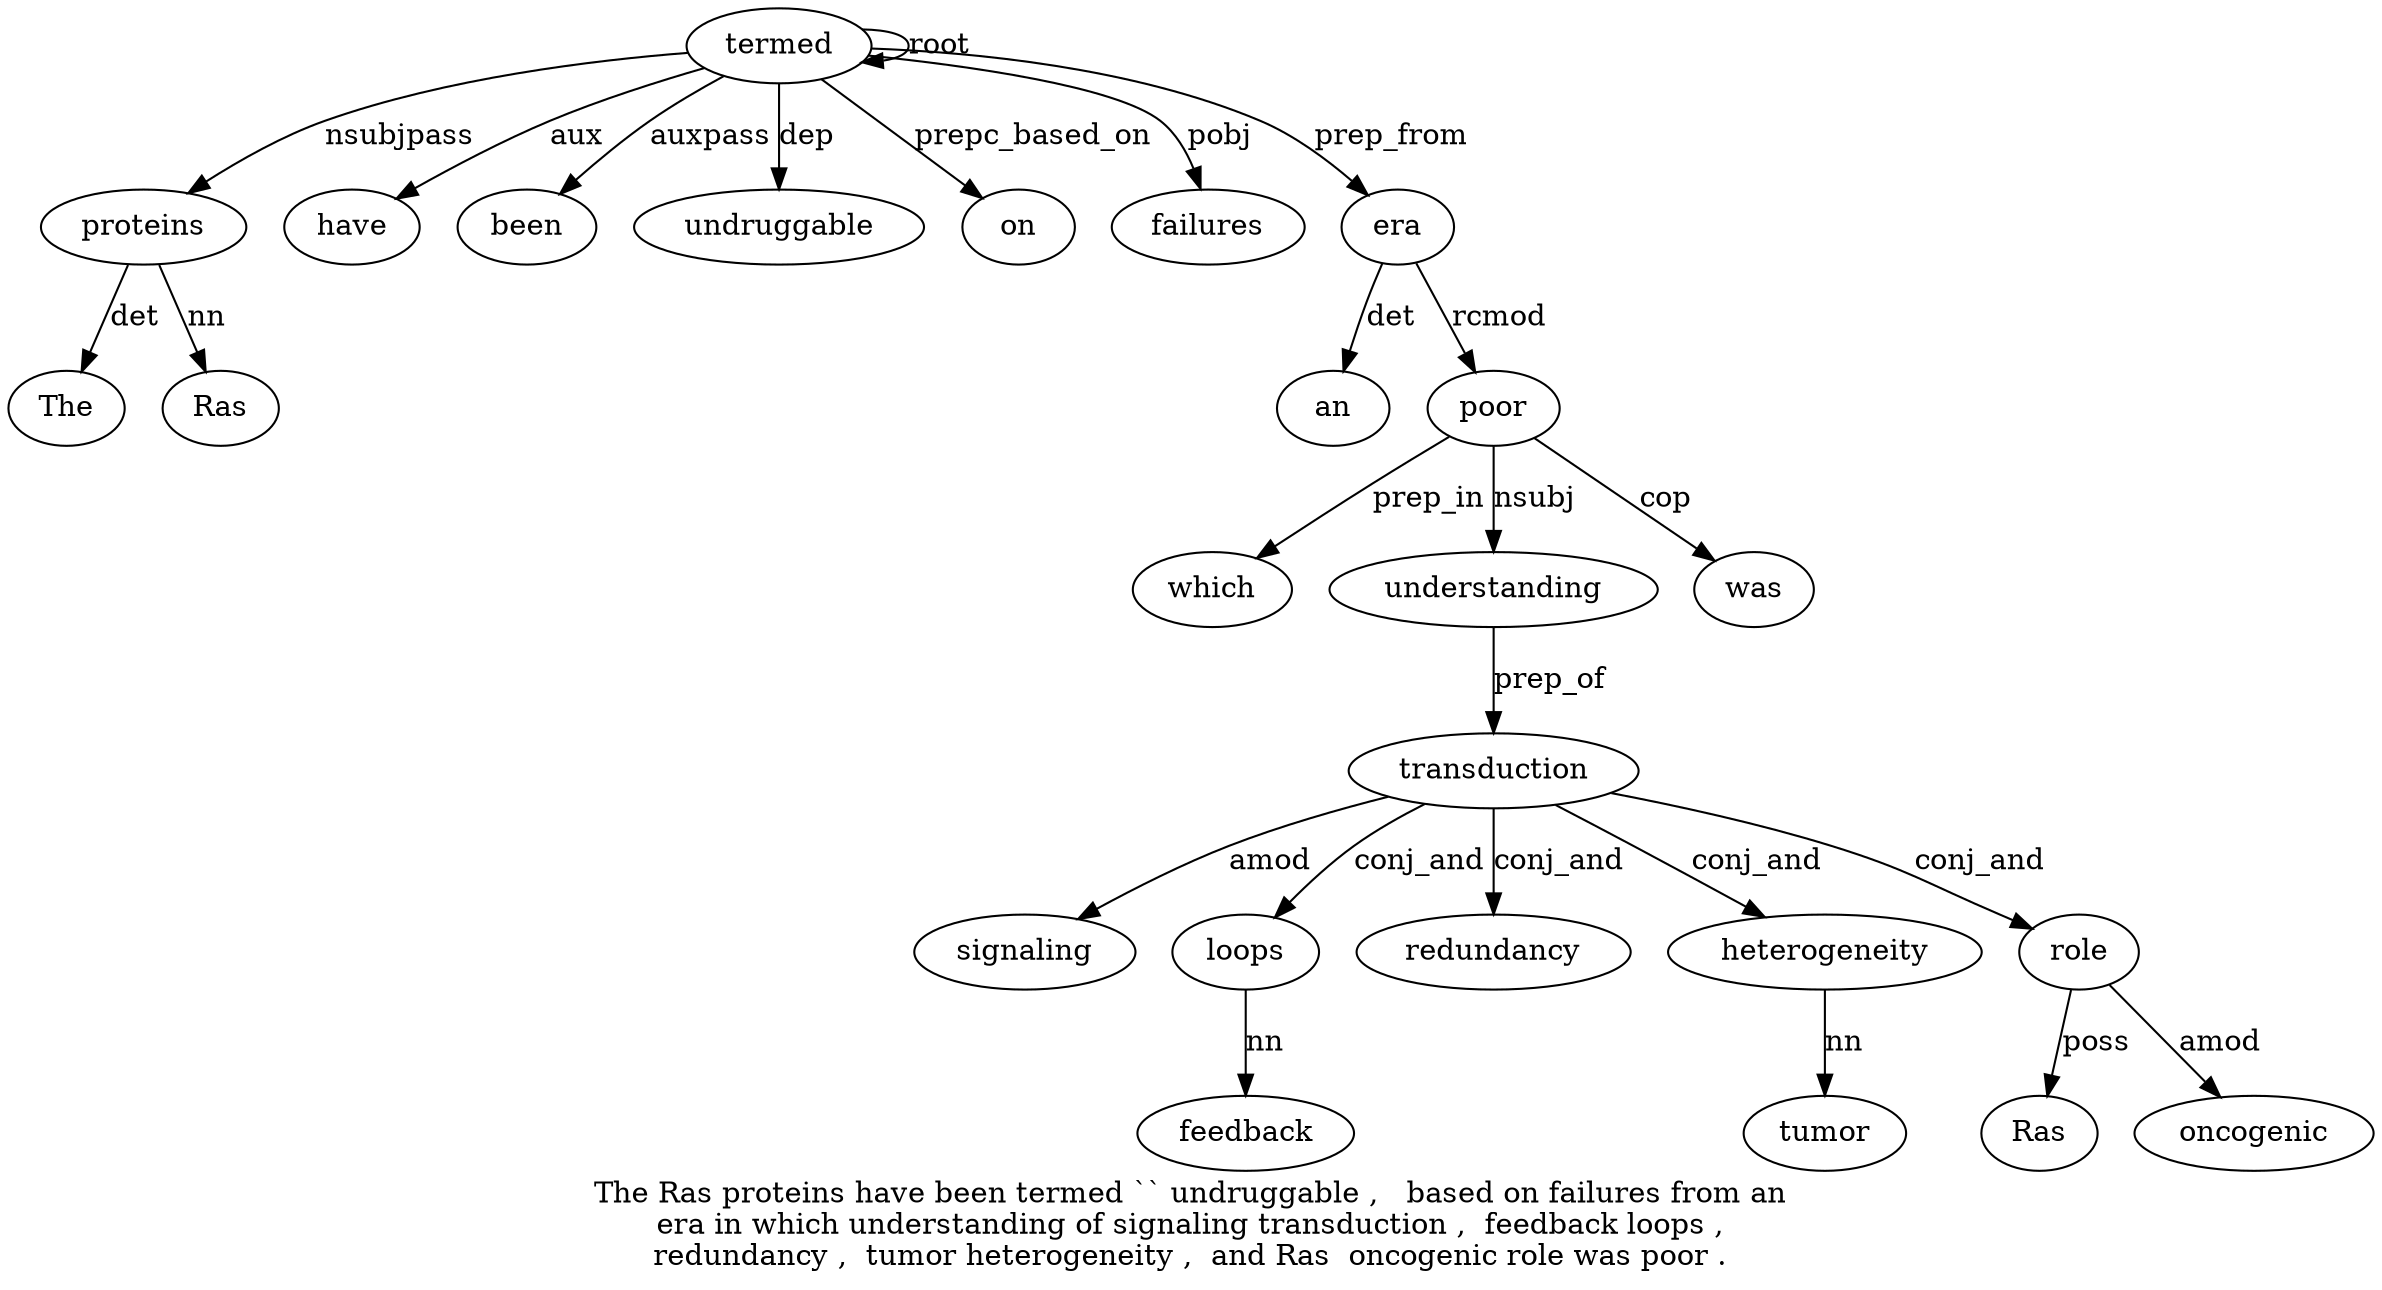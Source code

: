 digraph "The Ras proteins have been termed `` undruggable ,   based on failures from an era in which understanding of signaling transduction ,  feedback loops ,  redundancy ,  tumor heterogeneity ,  and Ras  oncogenic role was poor ." {
label="The Ras proteins have been termed `` undruggable ,   based on failures from an
era in which understanding of signaling transduction ,  feedback loops ,
redundancy ,  tumor heterogeneity ,  and Ras  oncogenic role was poor .";
proteins3 [style=filled, fillcolor=white, label=proteins];
The1 [style=filled, fillcolor=white, label=The];
proteins3 -> The1  [label=det];
Ras2 [style=filled, fillcolor=white, label=Ras];
proteins3 -> Ras2  [label=nn];
termed6 [style=filled, fillcolor=white, label=termed];
termed6 -> proteins3  [label=nsubjpass];
have4 [style=filled, fillcolor=white, label=have];
termed6 -> have4  [label=aux];
been5 [style=filled, fillcolor=white, label=been];
termed6 -> been5  [label=auxpass];
termed6 -> termed6  [label=root];
undruggable8 [style=filled, fillcolor=white, label=undruggable];
termed6 -> undruggable8  [label=dep];
on12 [style=filled, fillcolor=white, label=on];
termed6 -> on12  [label=prepc_based_on];
failures13 [style=filled, fillcolor=white, label=failures];
termed6 -> failures13  [label=pobj];
era16 [style=filled, fillcolor=white, label=era];
an15 [style=filled, fillcolor=white, label=an];
era16 -> an15  [label=det];
termed6 -> era16  [label=prep_from];
poor38 [style=filled, fillcolor=white, label=poor];
which18 [style=filled, fillcolor=white, label=which];
poor38 -> which18  [label=prep_in];
understanding19 [style=filled, fillcolor=white, label=understanding];
poor38 -> understanding19  [label=nsubj];
transduction22 [style=filled, fillcolor=white, label=transduction];
signaling21 [style=filled, fillcolor=white, label=signaling];
transduction22 -> signaling21  [label=amod];
understanding19 -> transduction22  [label=prep_of];
loops25 [style=filled, fillcolor=white, label=loops];
feedback24 [style=filled, fillcolor=white, label=feedback];
loops25 -> feedback24  [label=nn];
transduction22 -> loops25  [label=conj_and];
redundancy27 [style=filled, fillcolor=white, label=redundancy];
transduction22 -> redundancy27  [label=conj_and];
heterogeneity30 [style=filled, fillcolor=white, label=heterogeneity];
tumor29 [style=filled, fillcolor=white, label=tumor];
heterogeneity30 -> tumor29  [label=nn];
transduction22 -> heterogeneity30  [label=conj_and];
role36 [style=filled, fillcolor=white, label=role];
Ras33 [style=filled, fillcolor=white, label=Ras];
role36 -> Ras33  [label=poss];
oncogenic35 [style=filled, fillcolor=white, label=oncogenic];
role36 -> oncogenic35  [label=amod];
transduction22 -> role36  [label=conj_and];
was37 [style=filled, fillcolor=white, label=was];
poor38 -> was37  [label=cop];
era16 -> poor38  [label=rcmod];
}
